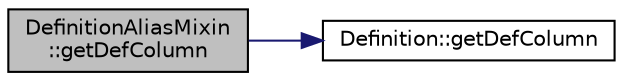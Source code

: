 digraph "DefinitionAliasMixin::getDefColumn"
{
 // LATEX_PDF_SIZE
  edge [fontname="Helvetica",fontsize="10",labelfontname="Helvetica",labelfontsize="10"];
  node [fontname="Helvetica",fontsize="10",shape=record];
  rankdir="LR";
  Node1 [label="DefinitionAliasMixin\l::getDefColumn",height=0.2,width=0.4,color="black", fillcolor="grey75", style="filled", fontcolor="black",tooltip=" "];
  Node1 -> Node2 [color="midnightblue",fontsize="10",style="solid",fontname="Helvetica"];
  Node2 [label="Definition::getDefColumn",height=0.2,width=0.4,color="black", fillcolor="white", style="filled",URL="$classDefinition.html#adf0e1ff0eec62741a8ee5d768589ab01",tooltip=" "];
}
